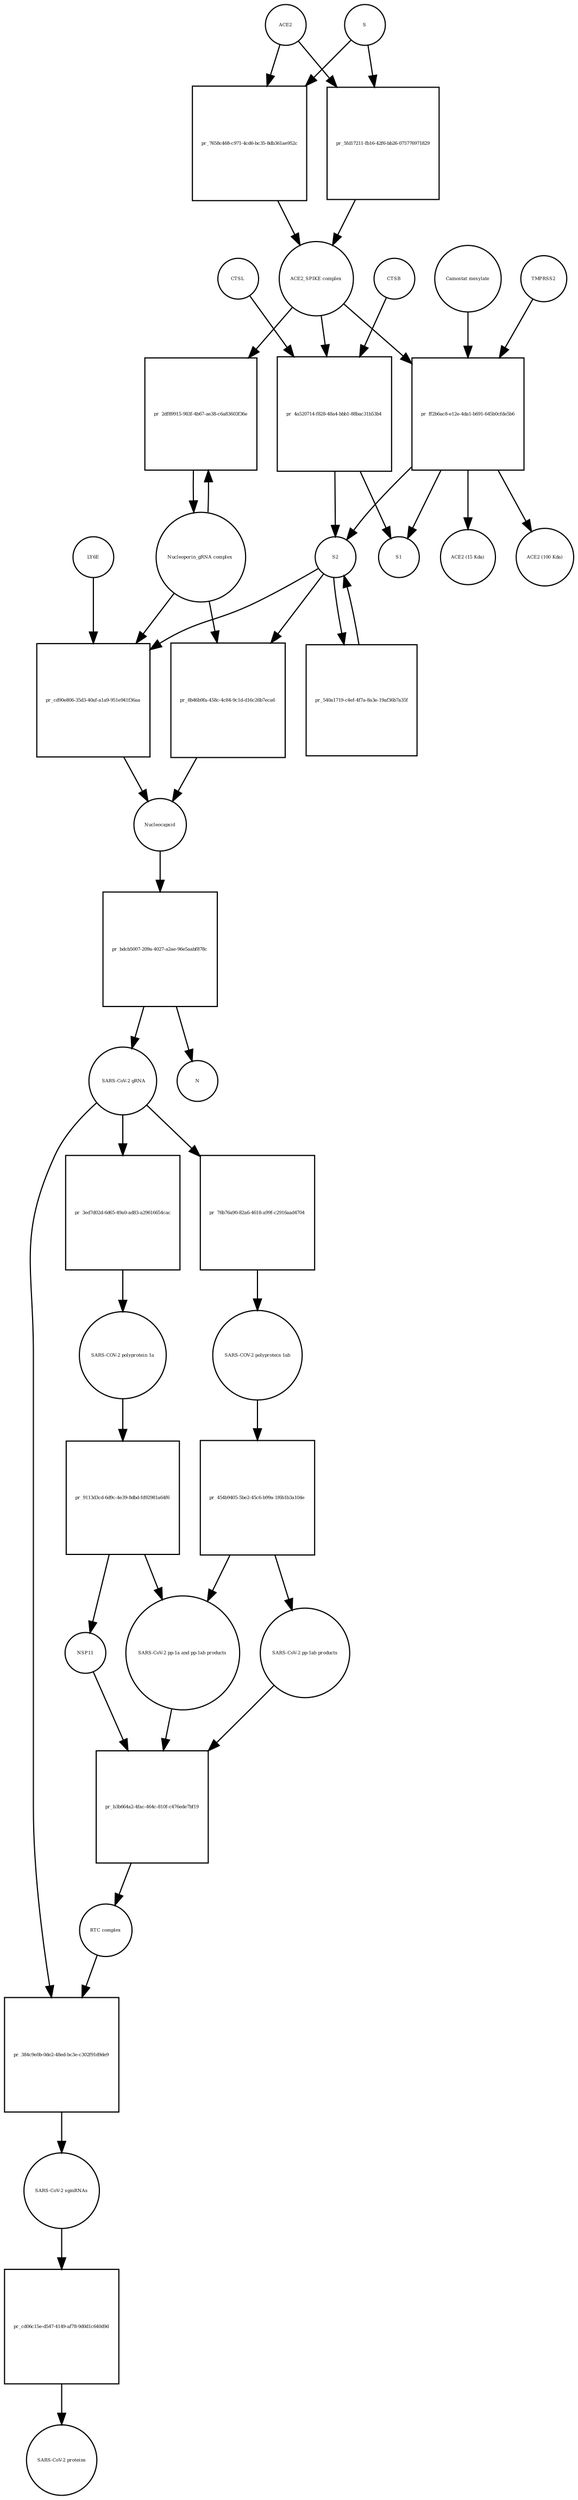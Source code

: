 strict digraph  {
ACE2 [annotation="", bipartite=0, cls=macromolecule, fontsize=4, label=ACE2, shape=circle];
"pr_7658c468-c971-4cd6-bc35-8db361ae952c" [annotation="", bipartite=1, cls=process, fontsize=4, label="pr_7658c468-c971-4cd6-bc35-8db361ae952c", shape=square];
"ACE2_SPIKE complex" [annotation="", bipartite=0, cls=complex, fontsize=4, label="ACE2_SPIKE complex", shape=circle];
S [annotation="", bipartite=0, cls="macromolecule multimer", fontsize=4, label=S, shape=circle];
"Nucleoporin_gRNA complex " [annotation="", bipartite=0, cls=complex, fontsize=4, label="Nucleoporin_gRNA complex ", shape=circle];
"pr_2df89915-983f-4b67-ae38-c6a83603f36e" [annotation="", bipartite=1, cls=process, fontsize=4, label="pr_2df89915-983f-4b67-ae38-c6a83603f36e", shape=square];
"pr_4a520714-f828-48a4-bbb1-88bac31b53b4" [annotation="", bipartite=1, cls=process, fontsize=4, label="pr_4a520714-f828-48a4-bbb1-88bac31b53b4", shape=square];
S2 [annotation="", bipartite=0, cls=macromolecule, fontsize=4, label=S2, shape=circle];
CTSB [annotation="", bipartite=0, cls=macromolecule, fontsize=4, label=CTSB, shape=circle];
CTSL [annotation="", bipartite=0, cls=macromolecule, fontsize=4, label=CTSL, shape=circle];
S1 [annotation="", bipartite=0, cls=macromolecule, fontsize=4, label=S1, shape=circle];
"pr_ff2b6ac8-e12e-4da1-b691-645b0cfde5b6" [annotation="", bipartite=1, cls=process, fontsize=4, label="pr_ff2b6ac8-e12e-4da1-b691-645b0cfde5b6", shape=square];
TMPRSS2 [annotation="", bipartite=0, cls=macromolecule, fontsize=4, label=TMPRSS2, shape=circle];
"Camostat mesylate" [annotation="urn_miriam_pubchem.compound_2536", bipartite=0, cls="simple chemical", fontsize=4, label="Camostat mesylate", shape=circle];
"ACE2 (15 Kda)" [annotation="", bipartite=0, cls=macromolecule, fontsize=4, label="ACE2 (15 Kda)", shape=circle];
"ACE2 (100 Kda)" [annotation="", bipartite=0, cls=macromolecule, fontsize=4, label="ACE2 (100 Kda)", shape=circle];
"pr_5fd17211-fb16-42f6-bb26-075776971829" [annotation="", bipartite=1, cls=process, fontsize=4, label="pr_5fd17211-fb16-42f6-bb26-075776971829", shape=square];
"pr_cd90e806-35d3-40af-a1a9-951e941f36aa" [annotation="", bipartite=1, cls=process, fontsize=4, label="pr_cd90e806-35d3-40af-a1a9-951e941f36aa", shape=square];
Nucleocapsid [annotation="", bipartite=0, cls=complex, fontsize=4, label=Nucleocapsid, shape=circle];
LY6E [annotation="", bipartite=0, cls=macromolecule, fontsize=4, label=LY6E, shape=circle];
"pr_540a1719-c4ef-4f7a-8a3e-19af36b7a35f" [annotation="", bipartite=1, cls=process, fontsize=4, label="pr_540a1719-c4ef-4f7a-8a3e-19af36b7a35f", shape=square];
"pr_8b46b9fa-458c-4c84-9c1d-d16c26b7eca6" [annotation="", bipartite=1, cls=process, fontsize=4, label="pr_8b46b9fa-458c-4c84-9c1d-d16c26b7eca6", shape=square];
" SARS-CoV-2 gRNA" [annotation="", bipartite=0, cls="nucleic acid feature", fontsize=4, label=" SARS-CoV-2 gRNA", shape=circle];
"pr_76b76a90-82a6-4618-a99f-c2916aad4704" [annotation="", bipartite=1, cls=process, fontsize=4, label="pr_76b76a90-82a6-4618-a99f-c2916aad4704", shape=square];
"SARS-COV-2 polyprotein 1ab" [annotation="", bipartite=0, cls=macromolecule, fontsize=4, label="SARS-COV-2 polyprotein 1ab", shape=circle];
"pr_bdcb5007-209a-4027-a2ae-96e5aabf878c" [annotation="", bipartite=1, cls=process, fontsize=4, label="pr_bdcb5007-209a-4027-a2ae-96e5aabf878c", shape=square];
N [annotation="", bipartite=0, cls=macromolecule, fontsize=4, label=N, shape=circle];
"pr_384c9e0b-0de2-48ed-bc3e-c302f91d9de9" [annotation="", bipartite=1, cls=process, fontsize=4, label="pr_384c9e0b-0de2-48ed-bc3e-c302f91d9de9", shape=square];
"SARS-CoV-2 sgmRNAs" [annotation="", bipartite=0, cls=complex, fontsize=4, label="SARS-CoV-2 sgmRNAs", shape=circle];
"RTC complex" [annotation="", bipartite=0, cls=complex, fontsize=4, label="RTC complex", shape=circle];
"pr_cd06c15e-d547-4149-af78-9d0d1c640d9d" [annotation="", bipartite=1, cls=process, fontsize=4, label="pr_cd06c15e-d547-4149-af78-9d0d1c640d9d", shape=square];
"SARS-CoV-2 proteins" [annotation="", bipartite=0, cls=complex, fontsize=4, label="SARS-CoV-2 proteins", shape=circle];
"pr_454b9405-5be2-45c6-b99a-1f6b1b3a104e" [annotation="", bipartite=1, cls=process, fontsize=4, label="pr_454b9405-5be2-45c6-b99a-1f6b1b3a104e", shape=square];
"SARS-CoV-2 pp-1ab products" [annotation="", bipartite=0, cls=complex, fontsize=4, label="SARS-CoV-2 pp-1ab products", shape=circle];
"SARS-CoV-2 pp-1a and pp-1ab products" [annotation="", bipartite=0, cls=complex, fontsize=4, label="SARS-CoV-2 pp-1a and pp-1ab products", shape=circle];
"pr_b3b664a2-4fac-464c-810f-c476ede7bf19" [annotation="", bipartite=1, cls=process, fontsize=4, label="pr_b3b664a2-4fac-464c-810f-c476ede7bf19", shape=square];
NSP11 [annotation="", bipartite=0, cls=macromolecule, fontsize=4, label=NSP11, shape=circle];
"SARS-COV-2 polyprotein 1a" [annotation="", bipartite=0, cls=macromolecule, fontsize=4, label="SARS-COV-2 polyprotein 1a", shape=circle];
"pr_9113d3cd-6d9c-4e39-8dbd-fd92981a64f6" [annotation="", bipartite=1, cls=process, fontsize=4, label="pr_9113d3cd-6d9c-4e39-8dbd-fd92981a64f6", shape=square];
"pr_3ed7d02d-6d65-49a0-ad83-a29616654cac" [annotation="", bipartite=1, cls=process, fontsize=4, label="pr_3ed7d02d-6d65-49a0-ad83-a29616654cac", shape=square];
ACE2 -> "pr_7658c468-c971-4cd6-bc35-8db361ae952c"  [annotation="", interaction_type=consumption];
ACE2 -> "pr_5fd17211-fb16-42f6-bb26-075776971829"  [annotation="", interaction_type=consumption];
"pr_7658c468-c971-4cd6-bc35-8db361ae952c" -> "ACE2_SPIKE complex"  [annotation="", interaction_type=production];
"ACE2_SPIKE complex" -> "pr_2df89915-983f-4b67-ae38-c6a83603f36e"  [annotation="urn_miriam_pubmed_32142651|urn_miriam_pubmed_32094589", interaction_type=stimulation];
"ACE2_SPIKE complex" -> "pr_4a520714-f828-48a4-bbb1-88bac31b53b4"  [annotation="", interaction_type=consumption];
"ACE2_SPIKE complex" -> "pr_ff2b6ac8-e12e-4da1-b691-645b0cfde5b6"  [annotation="", interaction_type=consumption];
S -> "pr_7658c468-c971-4cd6-bc35-8db361ae952c"  [annotation="", interaction_type=consumption];
S -> "pr_5fd17211-fb16-42f6-bb26-075776971829"  [annotation="", interaction_type=consumption];
"Nucleoporin_gRNA complex " -> "pr_2df89915-983f-4b67-ae38-c6a83603f36e"  [annotation="", interaction_type=consumption];
"Nucleoporin_gRNA complex " -> "pr_cd90e806-35d3-40af-a1a9-951e941f36aa"  [annotation="", interaction_type=consumption];
"Nucleoporin_gRNA complex " -> "pr_8b46b9fa-458c-4c84-9c1d-d16c26b7eca6"  [annotation="", interaction_type=consumption];
"pr_2df89915-983f-4b67-ae38-c6a83603f36e" -> "Nucleoporin_gRNA complex "  [annotation="", interaction_type=production];
"pr_4a520714-f828-48a4-bbb1-88bac31b53b4" -> S2  [annotation="", interaction_type=production];
"pr_4a520714-f828-48a4-bbb1-88bac31b53b4" -> S1  [annotation="", interaction_type=production];
S2 -> "pr_cd90e806-35d3-40af-a1a9-951e941f36aa"  [annotation="urn_miriam_doi_10.1101%2F2020.03.05.979260|urn_miriam_doi_10.1101%2F2020.04.02.021469", interaction_type=stimulation];
S2 -> "pr_540a1719-c4ef-4f7a-8a3e-19af36b7a35f"  [annotation="", interaction_type=consumption];
S2 -> "pr_8b46b9fa-458c-4c84-9c1d-d16c26b7eca6"  [annotation="", interaction_type=stimulation];
CTSB -> "pr_4a520714-f828-48a4-bbb1-88bac31b53b4"  [annotation=urn_miriam_pubmed_32142651, interaction_type=catalysis];
CTSL -> "pr_4a520714-f828-48a4-bbb1-88bac31b53b4"  [annotation=urn_miriam_pubmed_32142651, interaction_type=catalysis];
"pr_ff2b6ac8-e12e-4da1-b691-645b0cfde5b6" -> S2  [annotation="", interaction_type=production];
"pr_ff2b6ac8-e12e-4da1-b691-645b0cfde5b6" -> S1  [annotation="", interaction_type=production];
"pr_ff2b6ac8-e12e-4da1-b691-645b0cfde5b6" -> "ACE2 (15 Kda)"  [annotation="", interaction_type=production];
"pr_ff2b6ac8-e12e-4da1-b691-645b0cfde5b6" -> "ACE2 (100 Kda)"  [annotation="", interaction_type=production];
TMPRSS2 -> "pr_ff2b6ac8-e12e-4da1-b691-645b0cfde5b6"  [annotation="urn_miriam_pubmed_32142651|urn_miriam_pubmed_32094589|urn_miriam_pubmed_24227843", interaction_type=catalysis];
"Camostat mesylate" -> "pr_ff2b6ac8-e12e-4da1-b691-645b0cfde5b6"  [annotation="urn_miriam_pubmed_32142651|urn_miriam_pubmed_32094589|urn_miriam_pubmed_24227843", interaction_type=inhibition];
"pr_5fd17211-fb16-42f6-bb26-075776971829" -> "ACE2_SPIKE complex"  [annotation="", interaction_type=production];
"pr_cd90e806-35d3-40af-a1a9-951e941f36aa" -> Nucleocapsid  [annotation="", interaction_type=production];
Nucleocapsid -> "pr_bdcb5007-209a-4027-a2ae-96e5aabf878c"  [annotation="", interaction_type=consumption];
LY6E -> "pr_cd90e806-35d3-40af-a1a9-951e941f36aa"  [annotation="urn_miriam_doi_10.1101%2F2020.03.05.979260|urn_miriam_doi_10.1101%2F2020.04.02.021469", interaction_type=inhibition];
"pr_540a1719-c4ef-4f7a-8a3e-19af36b7a35f" -> S2  [annotation="", interaction_type=production];
"pr_8b46b9fa-458c-4c84-9c1d-d16c26b7eca6" -> Nucleocapsid  [annotation="", interaction_type=production];
" SARS-CoV-2 gRNA" -> "pr_76b76a90-82a6-4618-a99f-c2916aad4704"  [annotation="", interaction_type=consumption];
" SARS-CoV-2 gRNA" -> "pr_384c9e0b-0de2-48ed-bc3e-c302f91d9de9"  [annotation="", interaction_type=consumption];
" SARS-CoV-2 gRNA" -> "pr_3ed7d02d-6d65-49a0-ad83-a29616654cac"  [annotation="", interaction_type=consumption];
"pr_76b76a90-82a6-4618-a99f-c2916aad4704" -> "SARS-COV-2 polyprotein 1ab"  [annotation="", interaction_type=production];
"SARS-COV-2 polyprotein 1ab" -> "pr_454b9405-5be2-45c6-b99a-1f6b1b3a104e"  [annotation=urn_miriam_pubmed_31226023, interaction_type=catalysis];
"pr_bdcb5007-209a-4027-a2ae-96e5aabf878c" -> " SARS-CoV-2 gRNA"  [annotation="", interaction_type=production];
"pr_bdcb5007-209a-4027-a2ae-96e5aabf878c" -> N  [annotation="", interaction_type=production];
"pr_384c9e0b-0de2-48ed-bc3e-c302f91d9de9" -> "SARS-CoV-2 sgmRNAs"  [annotation="", interaction_type=production];
"SARS-CoV-2 sgmRNAs" -> "pr_cd06c15e-d547-4149-af78-9d0d1c640d9d"  [annotation="", interaction_type=consumption];
"RTC complex" -> "pr_384c9e0b-0de2-48ed-bc3e-c302f91d9de9"  [annotation=urn_miriam_pubmed_31226023, interaction_type="necessary stimulation"];
"pr_cd06c15e-d547-4149-af78-9d0d1c640d9d" -> "SARS-CoV-2 proteins"  [annotation="", interaction_type=production];
"pr_454b9405-5be2-45c6-b99a-1f6b1b3a104e" -> "SARS-CoV-2 pp-1ab products"  [annotation="", interaction_type=production];
"pr_454b9405-5be2-45c6-b99a-1f6b1b3a104e" -> "SARS-CoV-2 pp-1a and pp-1ab products"  [annotation="", interaction_type=production];
"SARS-CoV-2 pp-1ab products" -> "pr_b3b664a2-4fac-464c-810f-c476ede7bf19"  [annotation="", interaction_type=consumption];
"SARS-CoV-2 pp-1a and pp-1ab products" -> "pr_b3b664a2-4fac-464c-810f-c476ede7bf19"  [annotation="", interaction_type=consumption];
"pr_b3b664a2-4fac-464c-810f-c476ede7bf19" -> "RTC complex"  [annotation="", interaction_type=production];
NSP11 -> "pr_b3b664a2-4fac-464c-810f-c476ede7bf19"  [annotation="", interaction_type=consumption];
"SARS-COV-2 polyprotein 1a" -> "pr_9113d3cd-6d9c-4e39-8dbd-fd92981a64f6"  [annotation=urn_miriam_pubmed_31226023, interaction_type=catalysis];
"pr_9113d3cd-6d9c-4e39-8dbd-fd92981a64f6" -> NSP11  [annotation="", interaction_type=production];
"pr_9113d3cd-6d9c-4e39-8dbd-fd92981a64f6" -> "SARS-CoV-2 pp-1a and pp-1ab products"  [annotation="", interaction_type=production];
"pr_3ed7d02d-6d65-49a0-ad83-a29616654cac" -> "SARS-COV-2 polyprotein 1a"  [annotation="", interaction_type=production];
}
